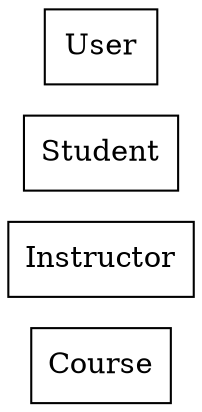 digraph "classes_elearning" {
size="10,10"
rankdir=LR
ranksep=0.2
nodesep=0.2
fontsize=8
charset="utf-8"
"app.models.course.Course" [color="black", fontcolor="black", label="Course", shape="record", style="solid"];
"app.models.instructor.Instructor" [color="black", fontcolor="black", label="Instructor", shape="record", style="solid"];
"app.models.student.Student" [color="black", fontcolor="black", label="Student", shape="record", style="solid"];
"app.models.user.User" [color="black", fontcolor="black", label="User", shape="record", style="solid"];
}
